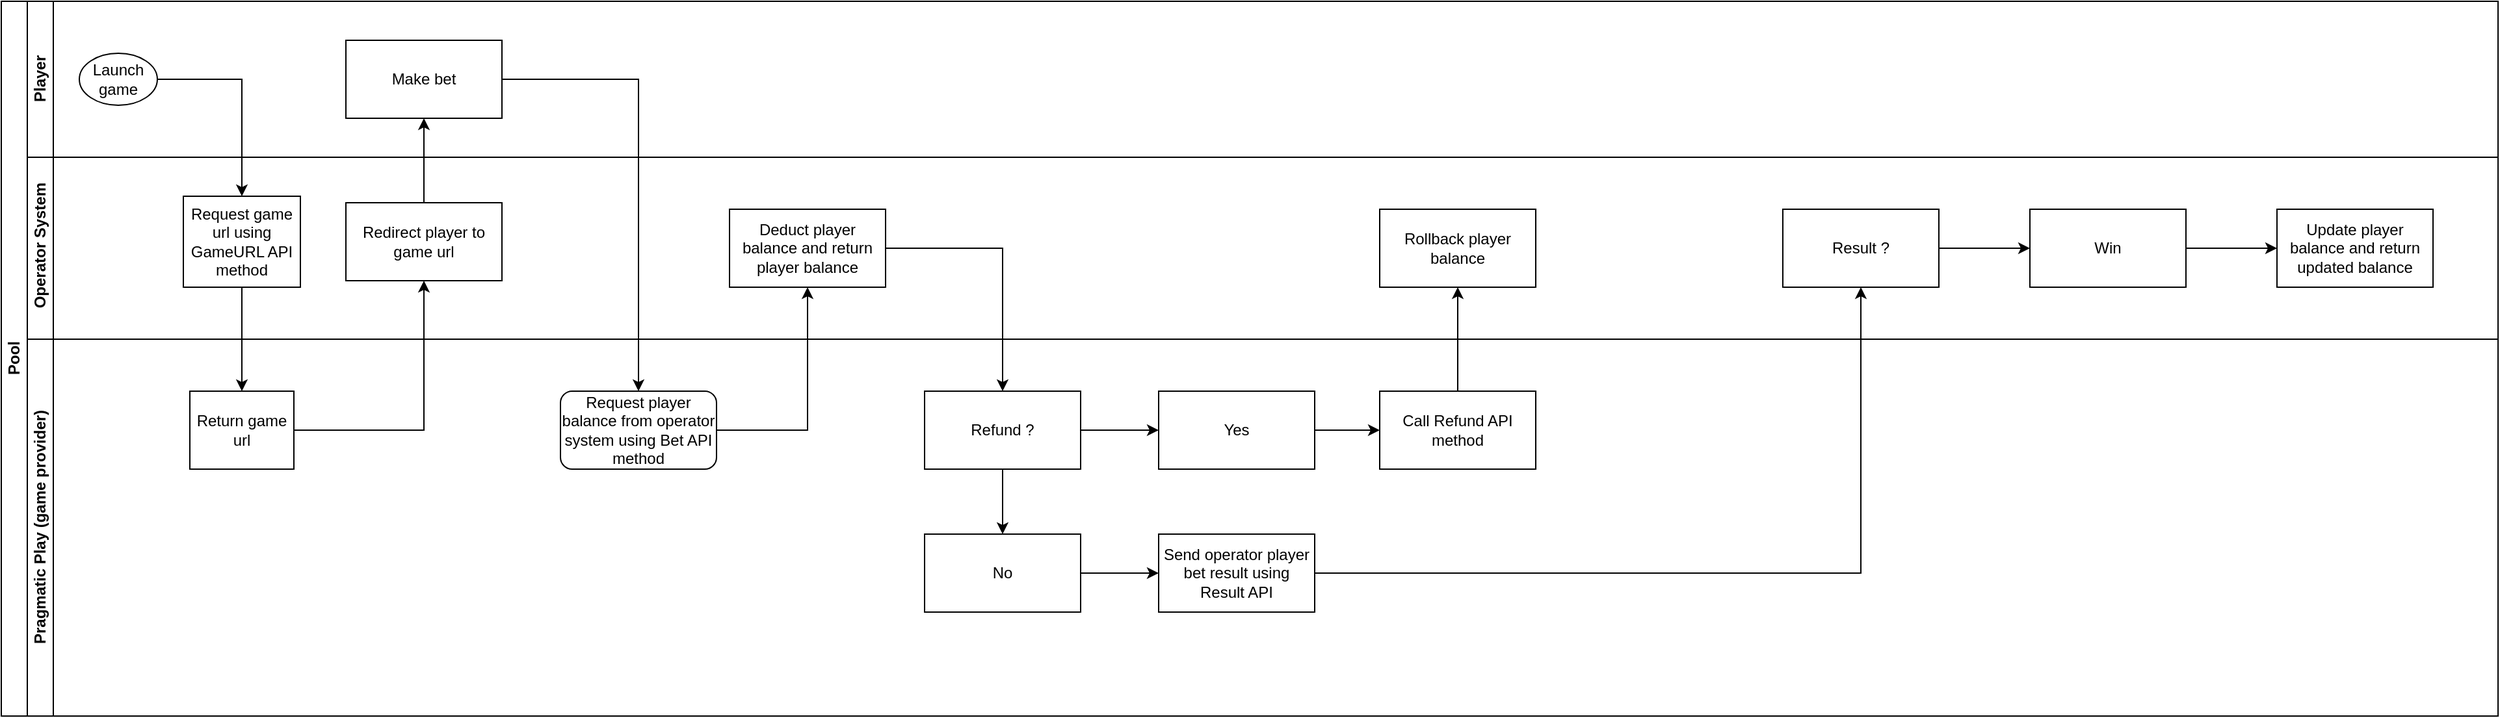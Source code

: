 <mxfile version="24.7.7">
  <diagram id="prtHgNgQTEPvFCAcTncT" name="Page-1">
    <mxGraphModel dx="2074" dy="1144" grid="1" gridSize="10" guides="1" tooltips="1" connect="1" arrows="1" fold="1" page="1" pageScale="1" pageWidth="827" pageHeight="1169" math="0" shadow="0">
      <root>
        <mxCell id="0" />
        <mxCell id="1" parent="0" />
        <mxCell id="dNxyNK7c78bLwvsdeMH5-19" value="Pool" style="swimlane;html=1;childLayout=stackLayout;resizeParent=1;resizeParentMax=0;horizontal=0;startSize=20;horizontalStack=0;" parent="1" vertex="1">
          <mxGeometry x="40" y="60" width="1920" height="550" as="geometry">
            <mxRectangle x="120" y="120" width="40" height="50" as="alternateBounds" />
          </mxGeometry>
        </mxCell>
        <mxCell id="dNxyNK7c78bLwvsdeMH5-20" value="Player" style="swimlane;html=1;startSize=20;horizontal=0;" parent="dNxyNK7c78bLwvsdeMH5-19" vertex="1">
          <mxGeometry x="20" width="1900" height="120" as="geometry">
            <mxRectangle x="20" width="630" height="30" as="alternateBounds" />
          </mxGeometry>
        </mxCell>
        <mxCell id="dNxyNK7c78bLwvsdeMH5-23" value="Launch game" style="ellipse;whiteSpace=wrap;html=1;" parent="dNxyNK7c78bLwvsdeMH5-20" vertex="1">
          <mxGeometry x="40" y="40" width="60" height="40" as="geometry" />
        </mxCell>
        <mxCell id="MFmcTQwVKC7KmaedbiXJ-7" value="Make bet" style="rounded=0;whiteSpace=wrap;html=1;" parent="dNxyNK7c78bLwvsdeMH5-20" vertex="1">
          <mxGeometry x="245" y="30" width="120" height="60" as="geometry" />
        </mxCell>
        <mxCell id="dNxyNK7c78bLwvsdeMH5-21" value="&amp;nbsp;Operator System" style="swimlane;html=1;startSize=20;horizontal=0;" parent="dNxyNK7c78bLwvsdeMH5-19" vertex="1">
          <mxGeometry x="20" y="120" width="1900" height="140" as="geometry" />
        </mxCell>
        <mxCell id="dNxyNK7c78bLwvsdeMH5-26" value="Request game url using GameURL API method" style="rounded=0;whiteSpace=wrap;html=1;fontFamily=Helvetica;fontSize=12;fontColor=#000000;align=center;" parent="dNxyNK7c78bLwvsdeMH5-21" vertex="1">
          <mxGeometry x="120" y="30" width="90" height="70" as="geometry" />
        </mxCell>
        <mxCell id="MFmcTQwVKC7KmaedbiXJ-5" value="Redirect player to game url" style="rounded=0;whiteSpace=wrap;html=1;" parent="dNxyNK7c78bLwvsdeMH5-21" vertex="1">
          <mxGeometry x="245" y="35" width="120" height="60" as="geometry" />
        </mxCell>
        <mxCell id="MFmcTQwVKC7KmaedbiXJ-11" value="Deduct player balance and return player balance" style="rounded=0;whiteSpace=wrap;html=1;" parent="dNxyNK7c78bLwvsdeMH5-21" vertex="1">
          <mxGeometry x="540" y="40" width="120" height="60" as="geometry" />
        </mxCell>
        <mxCell id="MFmcTQwVKC7KmaedbiXJ-20" style="edgeStyle=orthogonalEdgeStyle;rounded=0;orthogonalLoop=1;jettySize=auto;html=1;entryX=0;entryY=0.5;entryDx=0;entryDy=0;" parent="dNxyNK7c78bLwvsdeMH5-21" source="MFmcTQwVKC7KmaedbiXJ-17" target="MFmcTQwVKC7KmaedbiXJ-19" edge="1">
          <mxGeometry relative="1" as="geometry" />
        </mxCell>
        <mxCell id="MFmcTQwVKC7KmaedbiXJ-17" value="Result ?" style="rounded=0;whiteSpace=wrap;html=1;" parent="dNxyNK7c78bLwvsdeMH5-21" vertex="1">
          <mxGeometry x="1350" y="40" width="120" height="60" as="geometry" />
        </mxCell>
        <mxCell id="MFmcTQwVKC7KmaedbiXJ-22" style="edgeStyle=orthogonalEdgeStyle;rounded=0;orthogonalLoop=1;jettySize=auto;html=1;entryX=0;entryY=0.5;entryDx=0;entryDy=0;" parent="dNxyNK7c78bLwvsdeMH5-21" source="MFmcTQwVKC7KmaedbiXJ-19" target="MFmcTQwVKC7KmaedbiXJ-21" edge="1">
          <mxGeometry relative="1" as="geometry" />
        </mxCell>
        <mxCell id="MFmcTQwVKC7KmaedbiXJ-19" value="Win" style="rounded=0;whiteSpace=wrap;html=1;" parent="dNxyNK7c78bLwvsdeMH5-21" vertex="1">
          <mxGeometry x="1540" y="40" width="120" height="60" as="geometry" />
        </mxCell>
        <mxCell id="MFmcTQwVKC7KmaedbiXJ-21" value="Update player balance and return updated balance" style="rounded=0;whiteSpace=wrap;html=1;" parent="dNxyNK7c78bLwvsdeMH5-21" vertex="1">
          <mxGeometry x="1730" y="40" width="120" height="60" as="geometry" />
        </mxCell>
        <mxCell id="MFmcTQwVKC7KmaedbiXJ-35" value="Rollback player balance" style="rounded=0;whiteSpace=wrap;html=1;" parent="dNxyNK7c78bLwvsdeMH5-21" vertex="1">
          <mxGeometry x="1040" y="40" width="120" height="60" as="geometry" />
        </mxCell>
        <mxCell id="dNxyNK7c78bLwvsdeMH5-22" value="Pragmatic Play (game provider)" style="swimlane;html=1;startSize=20;horizontal=0;" parent="dNxyNK7c78bLwvsdeMH5-19" vertex="1">
          <mxGeometry x="20" y="260" width="1900" height="290" as="geometry" />
        </mxCell>
        <mxCell id="dNxyNK7c78bLwvsdeMH5-34" value="Return game url" style="rounded=0;whiteSpace=wrap;html=1;fontFamily=Helvetica;fontSize=12;fontColor=#000000;align=center;" parent="dNxyNK7c78bLwvsdeMH5-22" vertex="1">
          <mxGeometry x="125" y="40" width="80" height="60" as="geometry" />
        </mxCell>
        <mxCell id="MFmcTQwVKC7KmaedbiXJ-8" value="Request player balance from operator system using Bet API method" style="rounded=1;whiteSpace=wrap;html=1;" parent="dNxyNK7c78bLwvsdeMH5-22" vertex="1">
          <mxGeometry x="410" y="40" width="120" height="60" as="geometry" />
        </mxCell>
        <mxCell id="MFmcTQwVKC7KmaedbiXJ-13" value="Send operator player bet result using Result API" style="rounded=0;whiteSpace=wrap;html=1;" parent="dNxyNK7c78bLwvsdeMH5-22" vertex="1">
          <mxGeometry x="870" y="150" width="120" height="60" as="geometry" />
        </mxCell>
        <mxCell id="MFmcTQwVKC7KmaedbiXJ-29" style="edgeStyle=orthogonalEdgeStyle;rounded=0;orthogonalLoop=1;jettySize=auto;html=1;" parent="dNxyNK7c78bLwvsdeMH5-22" source="MFmcTQwVKC7KmaedbiXJ-23" edge="1">
          <mxGeometry relative="1" as="geometry">
            <mxPoint x="750" y="150" as="targetPoint" />
          </mxGeometry>
        </mxCell>
        <mxCell id="MFmcTQwVKC7KmaedbiXJ-33" style="edgeStyle=orthogonalEdgeStyle;rounded=0;orthogonalLoop=1;jettySize=auto;html=1;entryX=0;entryY=0.5;entryDx=0;entryDy=0;" parent="dNxyNK7c78bLwvsdeMH5-22" source="MFmcTQwVKC7KmaedbiXJ-23" target="MFmcTQwVKC7KmaedbiXJ-31" edge="1">
          <mxGeometry relative="1" as="geometry" />
        </mxCell>
        <mxCell id="MFmcTQwVKC7KmaedbiXJ-23" value="Refund ?" style="rounded=0;whiteSpace=wrap;html=1;" parent="dNxyNK7c78bLwvsdeMH5-22" vertex="1">
          <mxGeometry x="690" y="40" width="120" height="60" as="geometry" />
        </mxCell>
        <mxCell id="MFmcTQwVKC7KmaedbiXJ-30" style="edgeStyle=orthogonalEdgeStyle;rounded=0;orthogonalLoop=1;jettySize=auto;html=1;entryX=0;entryY=0.5;entryDx=0;entryDy=0;" parent="dNxyNK7c78bLwvsdeMH5-22" source="MFmcTQwVKC7KmaedbiXJ-26" target="MFmcTQwVKC7KmaedbiXJ-13" edge="1">
          <mxGeometry relative="1" as="geometry" />
        </mxCell>
        <mxCell id="MFmcTQwVKC7KmaedbiXJ-26" value="No" style="rounded=0;whiteSpace=wrap;html=1;" parent="dNxyNK7c78bLwvsdeMH5-22" vertex="1">
          <mxGeometry x="690" y="150" width="120" height="60" as="geometry" />
        </mxCell>
        <mxCell id="MFmcTQwVKC7KmaedbiXJ-34" style="edgeStyle=orthogonalEdgeStyle;rounded=0;orthogonalLoop=1;jettySize=auto;html=1;entryX=0;entryY=0.5;entryDx=0;entryDy=0;" parent="dNxyNK7c78bLwvsdeMH5-22" source="MFmcTQwVKC7KmaedbiXJ-31" target="MFmcTQwVKC7KmaedbiXJ-32" edge="1">
          <mxGeometry relative="1" as="geometry" />
        </mxCell>
        <mxCell id="MFmcTQwVKC7KmaedbiXJ-31" value="Yes" style="rounded=0;whiteSpace=wrap;html=1;" parent="dNxyNK7c78bLwvsdeMH5-22" vertex="1">
          <mxGeometry x="870" y="40" width="120" height="60" as="geometry" />
        </mxCell>
        <mxCell id="MFmcTQwVKC7KmaedbiXJ-32" value="Call Refund API method" style="rounded=0;whiteSpace=wrap;html=1;" parent="dNxyNK7c78bLwvsdeMH5-22" vertex="1">
          <mxGeometry x="1040" y="40" width="120" height="60" as="geometry" />
        </mxCell>
        <mxCell id="dNxyNK7c78bLwvsdeMH5-25" value="" style="edgeStyle=orthogonalEdgeStyle;rounded=0;orthogonalLoop=1;jettySize=auto;html=1;entryX=0.5;entryY=0;entryDx=0;entryDy=0;" parent="dNxyNK7c78bLwvsdeMH5-19" source="dNxyNK7c78bLwvsdeMH5-23" target="dNxyNK7c78bLwvsdeMH5-26" edge="1">
          <mxGeometry relative="1" as="geometry">
            <mxPoint x="140" y="60.034" as="targetPoint" />
          </mxGeometry>
        </mxCell>
        <mxCell id="MFmcTQwVKC7KmaedbiXJ-4" style="edgeStyle=orthogonalEdgeStyle;rounded=0;orthogonalLoop=1;jettySize=auto;html=1;" parent="dNxyNK7c78bLwvsdeMH5-19" source="dNxyNK7c78bLwvsdeMH5-26" target="dNxyNK7c78bLwvsdeMH5-34" edge="1">
          <mxGeometry relative="1" as="geometry" />
        </mxCell>
        <mxCell id="MFmcTQwVKC7KmaedbiXJ-6" style="edgeStyle=orthogonalEdgeStyle;rounded=0;orthogonalLoop=1;jettySize=auto;html=1;entryX=0.5;entryY=1;entryDx=0;entryDy=0;" parent="dNxyNK7c78bLwvsdeMH5-19" source="dNxyNK7c78bLwvsdeMH5-34" target="MFmcTQwVKC7KmaedbiXJ-5" edge="1">
          <mxGeometry relative="1" as="geometry" />
        </mxCell>
        <mxCell id="MFmcTQwVKC7KmaedbiXJ-9" style="edgeStyle=orthogonalEdgeStyle;rounded=0;orthogonalLoop=1;jettySize=auto;html=1;entryX=0.5;entryY=1;entryDx=0;entryDy=0;" parent="dNxyNK7c78bLwvsdeMH5-19" source="MFmcTQwVKC7KmaedbiXJ-5" target="MFmcTQwVKC7KmaedbiXJ-7" edge="1">
          <mxGeometry relative="1" as="geometry" />
        </mxCell>
        <mxCell id="MFmcTQwVKC7KmaedbiXJ-10" style="edgeStyle=orthogonalEdgeStyle;rounded=0;orthogonalLoop=1;jettySize=auto;html=1;" parent="dNxyNK7c78bLwvsdeMH5-19" source="MFmcTQwVKC7KmaedbiXJ-7" target="MFmcTQwVKC7KmaedbiXJ-8" edge="1">
          <mxGeometry relative="1" as="geometry" />
        </mxCell>
        <mxCell id="MFmcTQwVKC7KmaedbiXJ-12" style="edgeStyle=orthogonalEdgeStyle;rounded=0;orthogonalLoop=1;jettySize=auto;html=1;entryX=0.5;entryY=1;entryDx=0;entryDy=0;" parent="dNxyNK7c78bLwvsdeMH5-19" source="MFmcTQwVKC7KmaedbiXJ-8" target="MFmcTQwVKC7KmaedbiXJ-11" edge="1">
          <mxGeometry relative="1" as="geometry" />
        </mxCell>
        <mxCell id="MFmcTQwVKC7KmaedbiXJ-18" style="edgeStyle=orthogonalEdgeStyle;rounded=0;orthogonalLoop=1;jettySize=auto;html=1;entryX=0.5;entryY=1;entryDx=0;entryDy=0;" parent="dNxyNK7c78bLwvsdeMH5-19" source="MFmcTQwVKC7KmaedbiXJ-13" target="MFmcTQwVKC7KmaedbiXJ-17" edge="1">
          <mxGeometry relative="1" as="geometry" />
        </mxCell>
        <mxCell id="MFmcTQwVKC7KmaedbiXJ-24" style="edgeStyle=orthogonalEdgeStyle;rounded=0;orthogonalLoop=1;jettySize=auto;html=1;" parent="dNxyNK7c78bLwvsdeMH5-19" source="MFmcTQwVKC7KmaedbiXJ-11" target="MFmcTQwVKC7KmaedbiXJ-23" edge="1">
          <mxGeometry relative="1" as="geometry" />
        </mxCell>
        <mxCell id="MFmcTQwVKC7KmaedbiXJ-36" style="edgeStyle=orthogonalEdgeStyle;rounded=0;orthogonalLoop=1;jettySize=auto;html=1;entryX=0.5;entryY=1;entryDx=0;entryDy=0;" parent="dNxyNK7c78bLwvsdeMH5-19" source="MFmcTQwVKC7KmaedbiXJ-32" target="MFmcTQwVKC7KmaedbiXJ-35" edge="1">
          <mxGeometry relative="1" as="geometry" />
        </mxCell>
      </root>
    </mxGraphModel>
  </diagram>
</mxfile>
